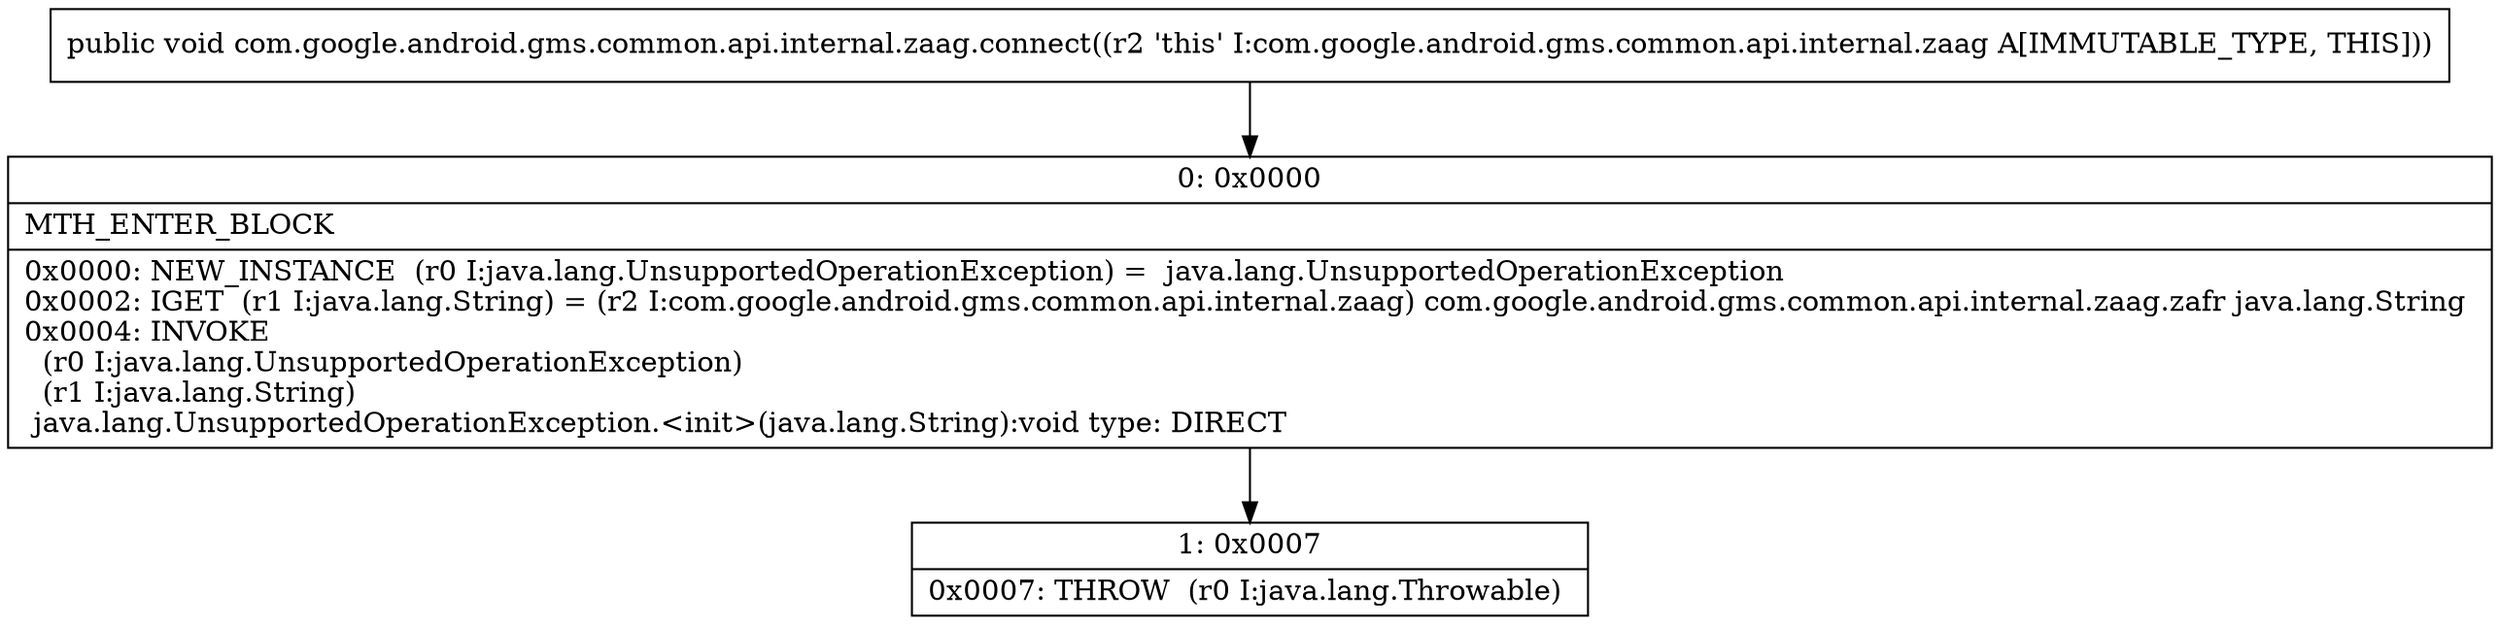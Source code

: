 digraph "CFG forcom.google.android.gms.common.api.internal.zaag.connect()V" {
Node_0 [shape=record,label="{0\:\ 0x0000|MTH_ENTER_BLOCK\l|0x0000: NEW_INSTANCE  (r0 I:java.lang.UnsupportedOperationException) =  java.lang.UnsupportedOperationException \l0x0002: IGET  (r1 I:java.lang.String) = (r2 I:com.google.android.gms.common.api.internal.zaag) com.google.android.gms.common.api.internal.zaag.zafr java.lang.String \l0x0004: INVOKE  \l  (r0 I:java.lang.UnsupportedOperationException)\l  (r1 I:java.lang.String)\l java.lang.UnsupportedOperationException.\<init\>(java.lang.String):void type: DIRECT \l}"];
Node_1 [shape=record,label="{1\:\ 0x0007|0x0007: THROW  (r0 I:java.lang.Throwable) \l}"];
MethodNode[shape=record,label="{public void com.google.android.gms.common.api.internal.zaag.connect((r2 'this' I:com.google.android.gms.common.api.internal.zaag A[IMMUTABLE_TYPE, THIS])) }"];
MethodNode -> Node_0;
Node_0 -> Node_1;
}

